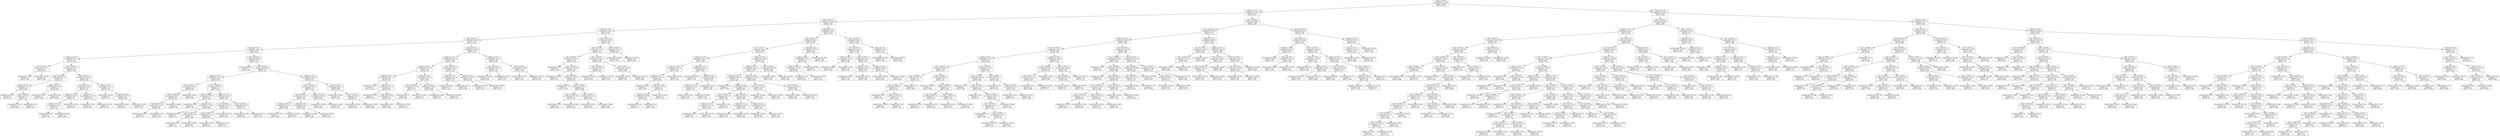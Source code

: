 digraph Tree {
node [shape=box, fontname="helvetica"] ;
edge [fontname="helvetica"] ;
0 [label="Rating <= 4.05\nsquared_error = 0.789\nsamples = 10155\nvalue = 2.961"] ;
1 [label="Rating <= 3.75\nsquared_error = 0.352\nsamples = 7410\nvalue = 2.617"] ;
0 -> 1 [labeldistance=2.5, labelangle=45, headlabel="True"] ;
2 [label="Year <= 2016.5\nsquared_error = 0.202\nsamples = 3545\nvalue = 2.34"] ;
1 -> 2 ;
3 [label="Rating <= 3.65\nsquared_error = 0.226\nsamples = 1276\nvalue = 2.552"] ;
2 -> 3 ;
4 [label="Year <= 2014.5\nsquared_error = 0.199\nsamples = 760\nvalue = 2.419"] ;
3 -> 4 ;
5 [label="Rating <= 3.35\nsquared_error = 0.232\nsamples = 252\nvalue = 2.558"] ;
4 -> 5 ;
6 [label="Rating <= 3.05\nsquared_error = 0.179\nsamples = 50\nvalue = 2.321"] ;
5 -> 6 ;
7 [label="Year <= 2013.5\nsquared_error = 0.027\nsamples = 4\nvalue = 1.879"] ;
6 -> 7 ;
8 [label="squared_error = 0.0\nsamples = 1\nvalue = 1.679"] ;
7 -> 8 ;
9 [label="squared_error = 0.018\nsamples = 3\nvalue = 1.946"] ;
7 -> 9 ;
10 [label="Year <= 2011.5\nsquared_error = 0.173\nsamples = 46\nvalue = 2.359"] ;
6 -> 10 ;
11 [label="Year <= 2010.5\nsquared_error = 0.021\nsamples = 6\nvalue = 2.57"] ;
10 -> 11 ;
12 [label="Rating <= 3.15\nsquared_error = 0.0\nsamples = 3\nvalue = 2.481"] ;
11 -> 12 ;
13 [label="squared_error = 0.0\nsamples = 1\nvalue = 2.501"] ;
12 -> 13 ;
14 [label="Year <= 2009.5\nsquared_error = 0.0\nsamples = 2\nvalue = 2.472"] ;
12 -> 14 ;
15 [label="squared_error = 0.0\nsamples = 1\nvalue = 2.484"] ;
14 -> 15 ;
16 [label="squared_error = 0.0\nsamples = 1\nvalue = 2.46"] ;
14 -> 16 ;
17 [label="Rating <= 3.25\nsquared_error = 0.026\nsamples = 3\nvalue = 2.659"] ;
11 -> 17 ;
18 [label="squared_error = 0.0\nsamples = 1\nvalue = 2.888"] ;
17 -> 18 ;
19 [label="squared_error = 0.0\nsamples = 2\nvalue = 2.544"] ;
17 -> 19 ;
20 [label="Year <= 2013.5\nsquared_error = 0.188\nsamples = 40\nvalue = 2.328"] ;
10 -> 20 ;
21 [label="Year <= 2012.5\nsquared_error = 0.08\nsamples = 17\nvalue = 2.237"] ;
20 -> 21 ;
22 [label="Rating <= 3.25\nsquared_error = 0.035\nsamples = 8\nvalue = 2.32"] ;
21 -> 22 ;
23 [label="Rating <= 3.15\nsquared_error = 0.001\nsamples = 4\nvalue = 2.18"] ;
22 -> 23 ;
24 [label="squared_error = 0.0\nsamples = 1\nvalue = 2.162"] ;
23 -> 24 ;
25 [label="squared_error = 0.001\nsamples = 3\nvalue = 2.186"] ;
23 -> 25 ;
26 [label="squared_error = 0.03\nsamples = 4\nvalue = 2.46"] ;
22 -> 26 ;
27 [label="Rating <= 3.2\nsquared_error = 0.109\nsamples = 9\nvalue = 2.164"] ;
21 -> 27 ;
28 [label="squared_error = 0.06\nsamples = 2\nvalue = 2.052"] ;
27 -> 28 ;
29 [label="squared_error = 0.118\nsamples = 7\nvalue = 2.196"] ;
27 -> 29 ;
30 [label="Rating <= 3.15\nsquared_error = 0.258\nsamples = 23\nvalue = 2.395"] ;
20 -> 30 ;
31 [label="squared_error = 0.126\nsamples = 2\nvalue = 2.734"] ;
30 -> 31 ;
32 [label="Rating <= 3.25\nsquared_error = 0.259\nsamples = 21\nvalue = 2.362"] ;
30 -> 32 ;
33 [label="squared_error = 0.206\nsamples = 7\nvalue = 2.24"] ;
32 -> 33 ;
34 [label="squared_error = 0.274\nsamples = 14\nvalue = 2.423"] ;
32 -> 34 ;
35 [label="Year <= 2002.0\nsquared_error = 0.228\nsamples = 202\nvalue = 2.617"] ;
5 -> 35 ;
36 [label="squared_error = 0.0\nsamples = 1\nvalue = 4.024"] ;
35 -> 36 ;
37 [label="Year <= 2011.5\nsquared_error = 0.219\nsamples = 201\nvalue = 2.61"] ;
35 -> 37 ;
38 [label="Rating <= 3.45\nsquared_error = 0.197\nsamples = 44\nvalue = 2.745"] ;
37 -> 38 ;
39 [label="Year <= 2010.5\nsquared_error = 0.232\nsamples = 11\nvalue = 2.662"] ;
38 -> 39 ;
40 [label="Year <= 2009.0\nsquared_error = 0.187\nsamples = 6\nvalue = 2.528"] ;
39 -> 40 ;
41 [label="Year <= 2007.5\nsquared_error = 0.239\nsamples = 4\nvalue = 2.615"] ;
40 -> 41 ;
42 [label="squared_error = 0.287\nsamples = 3\nvalue = 2.527"] ;
41 -> 42 ;
43 [label="squared_error = 0.0\nsamples = 1\nvalue = 2.879"] ;
41 -> 43 ;
44 [label="squared_error = 0.038\nsamples = 2\nvalue = 2.355"] ;
40 -> 44 ;
45 [label="squared_error = 0.24\nsamples = 5\nvalue = 2.822"] ;
39 -> 45 ;
46 [label="Year <= 2008.5\nsquared_error = 0.182\nsamples = 33\nvalue = 2.772"] ;
38 -> 46 ;
47 [label="Year <= 2006.0\nsquared_error = 0.045\nsamples = 5\nvalue = 2.882"] ;
46 -> 47 ;
48 [label="squared_error = 0.0\nsamples = 1\nvalue = 2.561"] ;
47 -> 48 ;
49 [label="Rating <= 3.55\nsquared_error = 0.024\nsamples = 4\nvalue = 2.962"] ;
47 -> 49 ;
50 [label="squared_error = 0.0\nsamples = 1\nvalue = 3.15"] ;
49 -> 50 ;
51 [label="Year <= 2007.5\nsquared_error = 0.016\nsamples = 3\nvalue = 2.899"] ;
49 -> 51 ;
52 [label="squared_error = 0.0\nsamples = 1\nvalue = 3.07"] ;
51 -> 52 ;
53 [label="squared_error = 0.002\nsamples = 2\nvalue = 2.813"] ;
51 -> 53 ;
54 [label="Rating <= 3.55\nsquared_error = 0.204\nsamples = 28\nvalue = 2.753"] ;
46 -> 54 ;
55 [label="Year <= 2010.5\nsquared_error = 0.146\nsamples = 12\nvalue = 2.783"] ;
54 -> 55 ;
56 [label="Year <= 2009.5\nsquared_error = 0.074\nsamples = 4\nvalue = 2.841"] ;
55 -> 56 ;
57 [label="squared_error = 0.06\nsamples = 3\nvalue = 2.743"] ;
56 -> 57 ;
58 [label="squared_error = 0.0\nsamples = 1\nvalue = 3.133"] ;
56 -> 58 ;
59 [label="squared_error = 0.179\nsamples = 8\nvalue = 2.754"] ;
55 -> 59 ;
60 [label="Year <= 2010.5\nsquared_error = 0.247\nsamples = 16\nvalue = 2.73"] ;
54 -> 60 ;
61 [label="squared_error = 0.339\nsamples = 7\nvalue = 2.667"] ;
60 -> 61 ;
62 [label="squared_error = 0.17\nsamples = 9\nvalue = 2.779"] ;
60 -> 62 ;
63 [label="Rating <= 3.55\nsquared_error = 0.219\nsamples = 157\nvalue = 2.572"] ;
37 -> 63 ;
64 [label="Year <= 2013.5\nsquared_error = 0.211\nsamples = 75\nvalue = 2.479"] ;
63 -> 64 ;
65 [label="Year <= 2012.5\nsquared_error = 0.233\nsamples = 41\nvalue = 2.554"] ;
64 -> 65 ;
66 [label="Rating <= 3.45\nsquared_error = 0.301\nsamples = 16\nvalue = 2.445"] ;
65 -> 66 ;
67 [label="squared_error = 0.453\nsamples = 3\nvalue = 2.306"] ;
66 -> 67 ;
68 [label="squared_error = 0.261\nsamples = 13\nvalue = 2.477"] ;
66 -> 68 ;
69 [label="Rating <= 3.45\nsquared_error = 0.177\nsamples = 25\nvalue = 2.623"] ;
65 -> 69 ;
70 [label="squared_error = 0.288\nsamples = 11\nvalue = 2.634"] ;
69 -> 70 ;
71 [label="squared_error = 0.09\nsamples = 14\nvalue = 2.615"] ;
69 -> 71 ;
72 [label="Rating <= 3.45\nsquared_error = 0.169\nsamples = 34\nvalue = 2.389"] ;
64 -> 72 ;
73 [label="squared_error = 0.074\nsamples = 11\nvalue = 2.289"] ;
72 -> 73 ;
74 [label="squared_error = 0.208\nsamples = 23\nvalue = 2.437"] ;
72 -> 74 ;
75 [label="Year <= 2012.5\nsquared_error = 0.211\nsamples = 82\nvalue = 2.656"] ;
63 -> 75 ;
76 [label="squared_error = 0.077\nsamples = 11\nvalue = 2.552"] ;
75 -> 76 ;
77 [label="Year <= 2013.5\nsquared_error = 0.23\nsamples = 71\nvalue = 2.673"] ;
75 -> 77 ;
78 [label="squared_error = 0.304\nsamples = 21\nvalue = 2.749"] ;
77 -> 78 ;
79 [label="squared_error = 0.195\nsamples = 50\nvalue = 2.641"] ;
77 -> 79 ;
80 [label="Rating <= 3.45\nsquared_error = 0.168\nsamples = 508\nvalue = 2.35"] ;
4 -> 80 ;
81 [label="Rating <= 3.25\nsquared_error = 0.158\nsamples = 148\nvalue = 2.195"] ;
80 -> 81 ;
82 [label="Rating <= 3.05\nsquared_error = 0.129\nsamples = 30\nvalue = 2.08"] ;
81 -> 82 ;
83 [label="Rating <= 2.55\nsquared_error = 0.212\nsamples = 9\nvalue = 2.247"] ;
82 -> 83 ;
84 [label="squared_error = 0.0\nsamples = 1\nvalue = 2.115"] ;
83 -> 84 ;
85 [label="Rating <= 2.7\nsquared_error = 0.236\nsamples = 8\nvalue = 2.263"] ;
83 -> 85 ;
86 [label="squared_error = 0.0\nsamples = 1\nvalue = 2.442"] ;
85 -> 86 ;
87 [label="Year <= 2015.5\nsquared_error = 0.264\nsamples = 7\nvalue = 2.237"] ;
85 -> 87 ;
88 [label="squared_error = 0.0\nsamples = 1\nvalue = 1.991"] ;
87 -> 88 ;
89 [label="squared_error = 0.297\nsamples = 6\nvalue = 2.279"] ;
87 -> 89 ;
90 [label="Rating <= 3.15\nsquared_error = 0.077\nsamples = 21\nvalue = 2.009"] ;
82 -> 90 ;
91 [label="Year <= 2015.5\nsquared_error = 0.029\nsamples = 5\nvalue = 1.773"] ;
90 -> 91 ;
92 [label="squared_error = 0.0\nsamples = 1\nvalue = 1.845"] ;
91 -> 92 ;
93 [label="squared_error = 0.034\nsamples = 4\nvalue = 1.755"] ;
91 -> 93 ;
94 [label="Year <= 2015.5\nsquared_error = 0.069\nsamples = 16\nvalue = 2.082"] ;
90 -> 94 ;
95 [label="squared_error = 0.046\nsamples = 8\nvalue = 2.03"] ;
94 -> 95 ;
96 [label="squared_error = 0.087\nsamples = 8\nvalue = 2.135"] ;
94 -> 96 ;
97 [label="Year <= 2015.5\nsquared_error = 0.162\nsamples = 118\nvalue = 2.224"] ;
81 -> 97 ;
98 [label="Rating <= 3.35\nsquared_error = 0.102\nsamples = 53\nvalue = 2.252"] ;
97 -> 98 ;
99 [label="squared_error = 0.09\nsamples = 25\nvalue = 2.26"] ;
98 -> 99 ;
100 [label="squared_error = 0.112\nsamples = 28\nvalue = 2.244"] ;
98 -> 100 ;
101 [label="Rating <= 3.35\nsquared_error = 0.209\nsamples = 65\nvalue = 2.201"] ;
97 -> 101 ;
102 [label="squared_error = 0.103\nsamples = 23\nvalue = 2.152"] ;
101 -> 102 ;
103 [label="squared_error = 0.265\nsamples = 42\nvalue = 2.227"] ;
101 -> 103 ;
104 [label="Rating <= 3.55\nsquared_error = 0.158\nsamples = 360\nvalue = 2.414"] ;
80 -> 104 ;
105 [label="Year <= 2015.5\nsquared_error = 0.169\nsamples = 121\nvalue = 2.344"] ;
104 -> 105 ;
106 [label="squared_error = 0.184\nsamples = 41\nvalue = 2.405"] ;
105 -> 106 ;
107 [label="squared_error = 0.159\nsamples = 80\nvalue = 2.313"] ;
105 -> 107 ;
108 [label="Year <= 2015.5\nsquared_error = 0.148\nsamples = 239\nvalue = 2.449"] ;
104 -> 108 ;
109 [label="squared_error = 0.144\nsamples = 73\nvalue = 2.522"] ;
108 -> 109 ;
110 [label="squared_error = 0.147\nsamples = 166\nvalue = 2.417"] ;
108 -> 110 ;
111 [label="Year <= 2014.5\nsquared_error = 0.202\nsamples = 516\nvalue = 2.748"] ;
3 -> 111 ;
112 [label="Year <= 2010.5\nsquared_error = 0.21\nsamples = 172\nvalue = 2.923"] ;
111 -> 112 ;
113 [label="Year <= 2004.5\nsquared_error = 0.156\nsamples = 34\nvalue = 3.106"] ;
112 -> 113 ;
114 [label="squared_error = 0.0\nsamples = 1\nvalue = 3.728"] ;
113 -> 114 ;
115 [label="Year <= 2005.5\nsquared_error = 0.149\nsamples = 33\nvalue = 3.087"] ;
113 -> 115 ;
116 [label="squared_error = 0.244\nsamples = 8\nvalue = 3.18"] ;
115 -> 116 ;
117 [label="Year <= 2006.5\nsquared_error = 0.115\nsamples = 25\nvalue = 3.057"] ;
115 -> 117 ;
118 [label="squared_error = 0.0\nsamples = 2\nvalue = 2.706"] ;
117 -> 118 ;
119 [label="Year <= 2008.5\nsquared_error = 0.113\nsamples = 23\nvalue = 3.088"] ;
117 -> 119 ;
120 [label="Year <= 2007.5\nsquared_error = 0.098\nsamples = 4\nvalue = 3.146"] ;
119 -> 120 ;
121 [label="squared_error = 0.0\nsamples = 2\nvalue = 3.089"] ;
120 -> 121 ;
122 [label="squared_error = 0.189\nsamples = 2\nvalue = 3.204"] ;
120 -> 122 ;
123 [label="Year <= 2009.5\nsquared_error = 0.116\nsamples = 19\nvalue = 3.075"] ;
119 -> 123 ;
124 [label="squared_error = 0.218\nsamples = 3\nvalue = 3.036"] ;
123 -> 124 ;
125 [label="squared_error = 0.096\nsamples = 16\nvalue = 3.083"] ;
123 -> 125 ;
126 [label="Year <= 2012.5\nsquared_error = 0.213\nsamples = 138\nvalue = 2.878"] ;
112 -> 126 ;
127 [label="Year <= 2011.5\nsquared_error = 0.258\nsamples = 34\nvalue = 2.834"] ;
126 -> 127 ;
128 [label="squared_error = 0.433\nsamples = 14\nvalue = 2.914"] ;
127 -> 128 ;
129 [label="squared_error = 0.128\nsamples = 20\nvalue = 2.778"] ;
127 -> 129 ;
130 [label="Year <= 2013.5\nsquared_error = 0.198\nsamples = 104\nvalue = 2.892"] ;
126 -> 130 ;
131 [label="squared_error = 0.28\nsamples = 34\nvalue = 2.901"] ;
130 -> 131 ;
132 [label="squared_error = 0.158\nsamples = 70\nvalue = 2.888"] ;
130 -> 132 ;
133 [label="Year <= 2015.5\nsquared_error = 0.175\nsamples = 344\nvalue = 2.66"] ;
111 -> 133 ;
134 [label="squared_error = 0.184\nsamples = 143\nvalue = 2.714"] ;
133 -> 134 ;
135 [label="squared_error = 0.165\nsamples = 201\nvalue = 2.621"] ;
133 -> 135 ;
136 [label="Rating <= 3.55\nsquared_error = 0.15\nsamples = 2269\nvalue = 2.221"] ;
2 -> 136 ;
137 [label="Year <= 2021.0\nsquared_error = 0.11\nsamples = 904\nvalue = 2.092"] ;
136 -> 137 ;
138 [label="Year <= 2017.5\nsquared_error = 0.1\nsamples = 840\nvalue = 2.071"] ;
137 -> 138 ;
139 [label="Rating <= 3.15\nsquared_error = 0.113\nsamples = 282\nvalue = 2.183"] ;
138 -> 139 ;
140 [label="Rating <= 3.05\nsquared_error = 0.036\nsamples = 13\nvalue = 1.947"] ;
139 -> 140 ;
141 [label="Rating <= 2.75\nsquared_error = 0.027\nsamples = 6\nvalue = 1.846"] ;
140 -> 141 ;
142 [label="squared_error = 0.0\nsamples = 1\nvalue = 1.69"] ;
141 -> 142 ;
143 [label="Rating <= 2.95\nsquared_error = 0.027\nsamples = 5\nvalue = 1.877"] ;
141 -> 143 ;
144 [label="Rating <= 2.85\nsquared_error = 0.009\nsamples = 2\nvalue = 2.026"] ;
143 -> 144 ;
145 [label="squared_error = 0.0\nsamples = 1\nvalue = 2.12"] ;
144 -> 145 ;
146 [label="squared_error = 0.0\nsamples = 1\nvalue = 1.932"] ;
144 -> 146 ;
147 [label="squared_error = 0.015\nsamples = 3\nvalue = 1.778"] ;
143 -> 147 ;
148 [label="squared_error = 0.026\nsamples = 7\nvalue = 2.034"] ;
140 -> 148 ;
149 [label="Rating <= 3.25\nsquared_error = 0.114\nsamples = 269\nvalue = 2.194"] ;
139 -> 149 ;
150 [label="squared_error = 0.133\nsamples = 22\nvalue = 2.105"] ;
149 -> 150 ;
151 [label="Rating <= 3.45\nsquared_error = 0.112\nsamples = 247\nvalue = 2.202"] ;
149 -> 151 ;
152 [label="Rating <= 3.35\nsquared_error = 0.102\nsamples = 127\nvalue = 2.217"] ;
151 -> 152 ;
153 [label="squared_error = 0.116\nsamples = 46\nvalue = 2.213"] ;
152 -> 153 ;
154 [label="squared_error = 0.094\nsamples = 81\nvalue = 2.219"] ;
152 -> 154 ;
155 [label="squared_error = 0.122\nsamples = 120\nvalue = 2.186"] ;
151 -> 155 ;
156 [label="Rating <= 3.45\nsquared_error = 0.084\nsamples = 558\nvalue = 2.015"] ;
138 -> 156 ;
157 [label="Rating <= 3.25\nsquared_error = 0.081\nsamples = 300\nvalue = 1.957"] ;
156 -> 157 ;
158 [label="Rating <= 2.85\nsquared_error = 0.096\nsamples = 76\nvalue = 1.875"] ;
157 -> 158 ;
159 [label="squared_error = 0.0\nsamples = 1\nvalue = 1.322"] ;
158 -> 159 ;
160 [label="Rating <= 3.05\nsquared_error = 0.093\nsamples = 75\nvalue = 1.882"] ;
158 -> 160 ;
161 [label="Year <= 2018.5\nsquared_error = 0.033\nsamples = 11\nvalue = 1.814"] ;
160 -> 161 ;
162 [label="Rating <= 2.95\nsquared_error = 0.036\nsamples = 10\nvalue = 1.809"] ;
161 -> 162 ;
163 [label="squared_error = 0.04\nsamples = 4\nvalue = 1.833"] ;
162 -> 163 ;
164 [label="squared_error = 0.032\nsamples = 6\nvalue = 1.792"] ;
162 -> 164 ;
165 [label="squared_error = -0.0\nsamples = 1\nvalue = 1.872"] ;
161 -> 165 ;
166 [label="Year <= 2018.5\nsquared_error = 0.102\nsamples = 64\nvalue = 1.894"] ;
160 -> 166 ;
167 [label="Rating <= 3.15\nsquared_error = 0.114\nsamples = 50\nvalue = 1.909"] ;
166 -> 167 ;
168 [label="squared_error = 0.202\nsamples = 15\nvalue = 1.927"] ;
167 -> 168 ;
169 [label="squared_error = 0.076\nsamples = 35\nvalue = 1.901"] ;
167 -> 169 ;
170 [label="Rating <= 3.15\nsquared_error = 0.056\nsamples = 14\nvalue = 1.84"] ;
166 -> 170 ;
171 [label="squared_error = 0.053\nsamples = 4\nvalue = 1.878"] ;
170 -> 171 ;
172 [label="squared_error = 0.057\nsamples = 10\nvalue = 1.825"] ;
170 -> 172 ;
173 [label="Rating <= 3.35\nsquared_error = 0.073\nsamples = 224\nvalue = 1.985"] ;
157 -> 173 ;
174 [label="Year <= 2018.5\nsquared_error = 0.062\nsamples = 79\nvalue = 1.957"] ;
173 -> 174 ;
175 [label="squared_error = 0.065\nsamples = 65\nvalue = 1.948"] ;
174 -> 175 ;
176 [label="squared_error = 0.043\nsamples = 14\nvalue = 1.997"] ;
174 -> 176 ;
177 [label="Year <= 2018.5\nsquared_error = 0.078\nsamples = 145\nvalue = 1.999"] ;
173 -> 177 ;
178 [label="squared_error = 0.085\nsamples = 110\nvalue = 2.017"] ;
177 -> 178 ;
179 [label="squared_error = 0.055\nsamples = 35\nvalue = 1.945"] ;
177 -> 179 ;
180 [label="Year <= 2018.5\nsquared_error = 0.079\nsamples = 258\nvalue = 2.083"] ;
156 -> 180 ;
181 [label="squared_error = 0.08\nsamples = 197\nvalue = 2.099"] ;
180 -> 181 ;
182 [label="squared_error = 0.074\nsamples = 61\nvalue = 2.032"] ;
180 -> 182 ;
183 [label="Rating <= 3.45\nsquared_error = 0.159\nsamples = 64\nvalue = 2.359"] ;
137 -> 183 ;
184 [label="Rating <= 3.35\nsquared_error = 0.01\nsamples = 8\nvalue = 2.101"] ;
183 -> 184 ;
185 [label="Rating <= 3.25\nsquared_error = 0.003\nsamples = 4\nvalue = 2.035"] ;
184 -> 185 ;
186 [label="squared_error = 0.0\nsamples = 2\nvalue = 2.066"] ;
185 -> 186 ;
187 [label="squared_error = 0.004\nsamples = 2\nvalue = 2.004"] ;
185 -> 187 ;
188 [label="squared_error = 0.009\nsamples = 4\nvalue = 2.167"] ;
184 -> 188 ;
189 [label="squared_error = 0.169\nsamples = 56\nvalue = 2.396"] ;
183 -> 189 ;
190 [label="Year <= 2021.0\nsquared_error = 0.157\nsamples = 1365\nvalue = 2.306"] ;
136 -> 190 ;
191 [label="Year <= 2017.5\nsquared_error = 0.137\nsamples = 1194\nvalue = 2.274"] ;
190 -> 191 ;
192 [label="Rating <= 3.65\nsquared_error = 0.149\nsamples = 418\nvalue = 2.402"] ;
191 -> 192 ;
193 [label="squared_error = 0.145\nsamples = 197\nvalue = 2.381"] ;
192 -> 193 ;
194 [label="squared_error = 0.152\nsamples = 221\nvalue = 2.42"] ;
192 -> 194 ;
195 [label="Year <= 2018.5\nsquared_error = 0.117\nsamples = 776\nvalue = 2.205"] ;
191 -> 195 ;
196 [label="Rating <= 3.65\nsquared_error = 0.122\nsamples = 611\nvalue = 2.24"] ;
195 -> 196 ;
197 [label="squared_error = 0.117\nsamples = 307\nvalue = 2.225"] ;
196 -> 197 ;
198 [label="squared_error = 0.127\nsamples = 304\nvalue = 2.256"] ;
196 -> 198 ;
199 [label="Rating <= 3.65\nsquared_error = 0.076\nsamples = 165\nvalue = 2.072"] ;
195 -> 199 ;
200 [label="squared_error = 0.065\nsamples = 74\nvalue = 2.047"] ;
199 -> 200 ;
201 [label="squared_error = 0.084\nsamples = 91\nvalue = 2.092"] ;
199 -> 201 ;
202 [label="Rating <= 3.65\nsquared_error = 0.24\nsamples = 171\nvalue = 2.536"] ;
190 -> 202 ;
203 [label="squared_error = 0.192\nsamples = 83\nvalue = 2.459"] ;
202 -> 203 ;
204 [label="squared_error = 0.273\nsamples = 88\nvalue = 2.609"] ;
202 -> 204 ;
205 [label="Year <= 2016.5\nsquared_error = 0.355\nsamples = 3865\nvalue = 2.871"] ;
1 -> 205 ;
206 [label="Year <= 2013.5\nsquared_error = 0.306\nsamples = 1918\nvalue = 3.13"] ;
205 -> 206 ;
207 [label="Rating <= 3.95\nsquared_error = 0.269\nsamples = 467\nvalue = 3.398"] ;
206 -> 207 ;
208 [label="Year <= 2010.5\nsquared_error = 0.227\nsamples = 301\nvalue = 3.289"] ;
207 -> 208 ;
209 [label="Rating <= 3.85\nsquared_error = 0.232\nsamples = 87\nvalue = 3.462"] ;
208 -> 209 ;
210 [label="Year <= 2005.5\nsquared_error = 0.194\nsamples = 36\nvalue = 3.307"] ;
209 -> 210 ;
211 [label="Year <= 2004.5\nsquared_error = 0.167\nsamples = 13\nvalue = 3.532"] ;
210 -> 211 ;
212 [label="Year <= 1980.5\nsquared_error = 0.062\nsamples = 4\nvalue = 3.243"] ;
211 -> 212 ;
213 [label="squared_error = 0.0\nsamples = 1\nvalue = 2.94"] ;
212 -> 213 ;
214 [label="Year <= 2002.0\nsquared_error = 0.042\nsamples = 3\nvalue = 3.344"] ;
212 -> 214 ;
215 [label="squared_error = 0.022\nsamples = 2\nvalue = 3.462"] ;
214 -> 215 ;
216 [label="squared_error = 0.0\nsamples = 1\nvalue = 3.108"] ;
214 -> 216 ;
217 [label="squared_error = 0.16\nsamples = 9\nvalue = 3.661"] ;
211 -> 217 ;
218 [label="Year <= 2006.5\nsquared_error = 0.164\nsamples = 23\nvalue = 3.18"] ;
210 -> 218 ;
219 [label="squared_error = 0.029\nsamples = 4\nvalue = 3.087"] ;
218 -> 219 ;
220 [label="Year <= 2008.5\nsquared_error = 0.19\nsamples = 19\nvalue = 3.199"] ;
218 -> 220 ;
221 [label="Year <= 2007.5\nsquared_error = 0.187\nsamples = 3\nvalue = 3.427"] ;
220 -> 221 ;
222 [label="squared_error = 0.0\nsamples = 1\nvalue = 3.307"] ;
221 -> 222 ;
223 [label="squared_error = 0.27\nsamples = 2\nvalue = 3.487"] ;
221 -> 223 ;
224 [label="Year <= 2009.5\nsquared_error = 0.179\nsamples = 16\nvalue = 3.157"] ;
220 -> 224 ;
225 [label="squared_error = 0.097\nsamples = 9\nvalue = 3.173"] ;
224 -> 225 ;
226 [label="squared_error = 0.283\nsamples = 7\nvalue = 3.136"] ;
224 -> 226 ;
227 [label="Year <= 2007.5\nsquared_error = 0.23\nsamples = 51\nvalue = 3.571"] ;
209 -> 227 ;
228 [label="Year <= 1978.5\nsquared_error = 0.168\nsamples = 24\nvalue = 3.664"] ;
227 -> 228 ;
229 [label="squared_error = 0.0\nsamples = 1\nvalue = 2.991"] ;
228 -> 229 ;
230 [label="Year <= 1997.5\nsquared_error = 0.155\nsamples = 23\nvalue = 3.694"] ;
228 -> 230 ;
231 [label="squared_error = 0.0\nsamples = 1\nvalue = 4.35"] ;
230 -> 231 ;
232 [label="Year <= 2006.5\nsquared_error = 0.142\nsamples = 22\nvalue = 3.664"] ;
230 -> 232 ;
233 [label="Year <= 2002.0\nsquared_error = 0.149\nsamples = 17\nvalue = 3.629"] ;
232 -> 233 ;
234 [label="squared_error = 0.0\nsamples = 1\nvalue = 3.936"] ;
233 -> 234 ;
235 [label="Year <= 2005.5\nsquared_error = 0.152\nsamples = 16\nvalue = 3.61"] ;
233 -> 235 ;
236 [label="squared_error = 0.137\nsamples = 13\nvalue = 3.625"] ;
235 -> 236 ;
237 [label="squared_error = 0.211\nsamples = 3\nvalue = 3.544"] ;
235 -> 237 ;
238 [label="squared_error = 0.099\nsamples = 5\nvalue = 3.782"] ;
232 -> 238 ;
239 [label="Year <= 2008.5\nsquared_error = 0.271\nsamples = 27\nvalue = 3.488"] ;
227 -> 239 ;
240 [label="squared_error = 0.37\nsamples = 8\nvalue = 3.376"] ;
239 -> 240 ;
241 [label="Year <= 2009.5\nsquared_error = 0.222\nsamples = 19\nvalue = 3.534"] ;
239 -> 241 ;
242 [label="squared_error = 0.28\nsamples = 3\nvalue = 3.473"] ;
241 -> 242 ;
243 [label="squared_error = 0.21\nsamples = 16\nvalue = 3.546"] ;
241 -> 243 ;
244 [label="Rating <= 3.85\nsquared_error = 0.208\nsamples = 214\nvalue = 3.219"] ;
208 -> 244 ;
245 [label="Year <= 2012.5\nsquared_error = 0.217\nsamples = 96\nvalue = 3.143"] ;
244 -> 245 ;
246 [label="Year <= 2011.5\nsquared_error = 0.183\nsamples = 52\nvalue = 3.105"] ;
245 -> 246 ;
247 [label="squared_error = 0.25\nsamples = 23\nvalue = 3.086"] ;
246 -> 247 ;
248 [label="squared_error = 0.129\nsamples = 29\nvalue = 3.121"] ;
246 -> 248 ;
249 [label="squared_error = 0.253\nsamples = 44\nvalue = 3.188"] ;
245 -> 249 ;
250 [label="Year <= 2012.5\nsquared_error = 0.192\nsamples = 118\nvalue = 3.28"] ;
244 -> 250 ;
251 [label="Year <= 2011.5\nsquared_error = 0.165\nsamples = 62\nvalue = 3.236"] ;
250 -> 251 ;
252 [label="squared_error = 0.157\nsamples = 29\nvalue = 3.34"] ;
251 -> 252 ;
253 [label="squared_error = 0.154\nsamples = 33\nvalue = 3.144"] ;
251 -> 253 ;
254 [label="squared_error = 0.217\nsamples = 56\nvalue = 3.33"] ;
250 -> 254 ;
255 [label="Year <= 2007.0\nsquared_error = 0.286\nsamples = 166\nvalue = 3.595"] ;
207 -> 255 ;
256 [label="Year <= 1994.5\nsquared_error = 0.264\nsamples = 25\nvalue = 3.919"] ;
255 -> 256 ;
257 [label="squared_error = 0.0\nsamples = 1\nvalue = 4.557"] ;
256 -> 257 ;
258 [label="Year <= 1998.0\nsquared_error = 0.257\nsamples = 24\nvalue = 3.892"] ;
256 -> 258 ;
259 [label="squared_error = 0.0\nsamples = 1\nvalue = 3.555"] ;
258 -> 259 ;
260 [label="Year <= 2004.5\nsquared_error = 0.263\nsamples = 23\nvalue = 3.907"] ;
258 -> 260 ;
261 [label="Year <= 2002.0\nsquared_error = 0.461\nsamples = 10\nvalue = 3.968"] ;
260 -> 261 ;
262 [label="Year <= 2000.0\nsquared_error = 0.087\nsamples = 3\nvalue = 4.026"] ;
261 -> 262 ;
263 [label="squared_error = 0.0\nsamples = 1\nvalue = 3.984"] ;
262 -> 263 ;
264 [label="squared_error = 0.129\nsamples = 2\nvalue = 4.047"] ;
262 -> 264 ;
265 [label="Year <= 2003.5\nsquared_error = 0.619\nsamples = 7\nvalue = 3.943"] ;
261 -> 265 ;
266 [label="squared_error = 0.823\nsamples = 3\nvalue = 3.92"] ;
265 -> 266 ;
267 [label="squared_error = 0.465\nsamples = 4\nvalue = 3.96"] ;
265 -> 267 ;
268 [label="Year <= 2005.5\nsquared_error = 0.106\nsamples = 13\nvalue = 3.86"] ;
260 -> 268 ;
269 [label="squared_error = 0.126\nsamples = 10\nvalue = 3.825"] ;
268 -> 269 ;
270 [label="squared_error = 0.024\nsamples = 3\nvalue = 3.976"] ;
268 -> 270 ;
271 [label="Year <= 2010.5\nsquared_error = 0.268\nsamples = 141\nvalue = 3.538"] ;
255 -> 271 ;
272 [label="Year <= 2009.5\nsquared_error = 0.208\nsamples = 22\nvalue = 3.649"] ;
271 -> 272 ;
273 [label="Year <= 2008.5\nsquared_error = 0.221\nsamples = 13\nvalue = 3.678"] ;
272 -> 273 ;
274 [label="squared_error = 0.093\nsamples = 7\nvalue = 3.665"] ;
273 -> 274 ;
275 [label="squared_error = 0.371\nsamples = 6\nvalue = 3.694"] ;
273 -> 275 ;
276 [label="squared_error = 0.186\nsamples = 9\nvalue = 3.606"] ;
272 -> 276 ;
277 [label="Year <= 2012.5\nsquared_error = 0.277\nsamples = 119\nvalue = 3.518"] ;
271 -> 277 ;
278 [label="Year <= 2011.5\nsquared_error = 0.211\nsamples = 73\nvalue = 3.524"] ;
277 -> 278 ;
279 [label="squared_error = 0.226\nsamples = 34\nvalue = 3.523"] ;
278 -> 279 ;
280 [label="squared_error = 0.198\nsamples = 39\nvalue = 3.525"] ;
278 -> 280 ;
281 [label="squared_error = 0.38\nsamples = 46\nvalue = 3.508"] ;
277 -> 281 ;
282 [label="Rating <= 3.85\nsquared_error = 0.287\nsamples = 1451\nvalue = 3.043"] ;
206 -> 282 ;
283 [label="Year <= 2015.5\nsquared_error = 0.206\nsamples = 525\nvalue = 2.859"] ;
282 -> 283 ;
284 [label="Year <= 2014.5\nsquared_error = 0.191\nsamples = 271\nvalue = 2.917"] ;
283 -> 284 ;
285 [label="squared_error = 0.193\nsamples = 99\nvalue = 2.982"] ;
284 -> 285 ;
286 [label="squared_error = 0.187\nsamples = 172\nvalue = 2.88"] ;
284 -> 286 ;
287 [label="squared_error = 0.214\nsamples = 254\nvalue = 2.796"] ;
283 -> 287 ;
288 [label="Rating <= 3.95\nsquared_error = 0.302\nsamples = 926\nvalue = 3.148"] ;
282 -> 288 ;
289 [label="Year <= 2015.5\nsquared_error = 0.267\nsamples = 492\nvalue = 3.055"] ;
288 -> 289 ;
290 [label="Year <= 2014.5\nsquared_error = 0.253\nsamples = 252\nvalue = 3.15"] ;
289 -> 290 ;
291 [label="squared_error = 0.252\nsamples = 96\nvalue = 3.156"] ;
290 -> 291 ;
292 [label="squared_error = 0.254\nsamples = 156\nvalue = 3.146"] ;
290 -> 292 ;
293 [label="squared_error = 0.262\nsamples = 240\nvalue = 2.956"] ;
289 -> 293 ;
294 [label="Year <= 2015.5\nsquared_error = 0.321\nsamples = 434\nvalue = 3.253"] ;
288 -> 294 ;
295 [label="Year <= 2014.5\nsquared_error = 0.294\nsamples = 226\nvalue = 3.339"] ;
294 -> 295 ;
296 [label="squared_error = 0.375\nsamples = 80\nvalue = 3.435"] ;
295 -> 296 ;
297 [label="squared_error = 0.242\nsamples = 146\nvalue = 3.287"] ;
295 -> 297 ;
298 [label="squared_error = 0.334\nsamples = 208\nvalue = 3.159"] ;
294 -> 298 ;
299 [label="Year <= 2021.5\nsquared_error = 0.272\nsamples = 1947\nvalue = 2.615"] ;
205 -> 299 ;
300 [label="Year <= 2017.5\nsquared_error = 0.24\nsamples = 1726\nvalue = 2.567"] ;
299 -> 300 ;
301 [label="Rating <= 3.85\nsquared_error = 0.28\nsamples = 691\nvalue = 2.774"] ;
300 -> 301 ;
302 [label="squared_error = 0.207\nsamples = 260\nvalue = 2.635"] ;
301 -> 302 ;
303 [label="Rating <= 3.95\nsquared_error = 0.306\nsamples = 431\nvalue = 2.858"] ;
301 -> 303 ;
304 [label="squared_error = 0.262\nsamples = 254\nvalue = 2.797"] ;
303 -> 304 ;
305 [label="squared_error = 0.355\nsamples = 177\nvalue = 2.946"] ;
303 -> 305 ;
306 [label="Year <= 2018.5\nsquared_error = 0.165\nsamples = 1035\nvalue = 2.429"] ;
300 -> 306 ;
307 [label="Rating <= 3.85\nsquared_error = 0.169\nsamples = 745\nvalue = 2.492"] ;
306 -> 307 ;
308 [label="squared_error = 0.125\nsamples = 342\nvalue = 2.386"] ;
307 -> 308 ;
309 [label="Rating <= 3.95\nsquared_error = 0.189\nsamples = 403\nvalue = 2.582"] ;
307 -> 309 ;
310 [label="squared_error = 0.181\nsamples = 239\nvalue = 2.536"] ;
309 -> 310 ;
311 [label="squared_error = 0.193\nsamples = 164\nvalue = 2.649"] ;
309 -> 311 ;
312 [label="Rating <= 3.85\nsquared_error = 0.118\nsamples = 290\nvalue = 2.265"] ;
306 -> 312 ;
313 [label="Year <= 2019.5\nsquared_error = 0.096\nsamples = 118\nvalue = 2.214"] ;
312 -> 313 ;
314 [label="squared_error = 0.097\nsamples = 117\nvalue = 2.214"] ;
313 -> 314 ;
315 [label="squared_error = -0.0\nsamples = 1\nvalue = 2.186"] ;
313 -> 315 ;
316 [label="Year <= 2019.5\nsquared_error = 0.13\nsamples = 172\nvalue = 2.301"] ;
312 -> 316 ;
317 [label="Rating <= 3.95\nsquared_error = 0.129\nsamples = 171\nvalue = 2.304"] ;
316 -> 317 ;
318 [label="squared_error = 0.123\nsamples = 105\nvalue = 2.306"] ;
317 -> 318 ;
319 [label="squared_error = 0.138\nsamples = 66\nvalue = 2.3"] ;
317 -> 319 ;
320 [label="squared_error = 0.0\nsamples = 1\nvalue = 1.783"] ;
316 -> 320 ;
321 [label="Rating <= 3.95\nsquared_error = 0.361\nsamples = 221\nvalue = 2.995"] ;
299 -> 321 ;
322 [label="Rating <= 3.85\nsquared_error = 0.322\nsamples = 179\nvalue = 2.928"] ;
321 -> 322 ;
323 [label="squared_error = 0.291\nsamples = 118\nvalue = 2.868"] ;
322 -> 323 ;
324 [label="squared_error = 0.36\nsamples = 61\nvalue = 3.044"] ;
322 -> 324 ;
325 [label="squared_error = 0.425\nsamples = 42\nvalue = 3.281"] ;
321 -> 325 ;
326 [label="Rating <= 4.35\nsquared_error = 0.784\nsamples = 2745\nvalue = 3.892"] ;
0 -> 326 [labeldistance=2.5, labelangle=-45, headlabel="False"] ;
327 [label="Year <= 2016.5\nsquared_error = 0.493\nsamples = 2202\nvalue = 3.651"] ;
326 -> 327 ;
328 [label="Rating <= 4.15\nsquared_error = 0.37\nsamples = 1554\nvalue = 3.852"] ;
327 -> 328 ;
329 [label="Year <= 2014.5\nsquared_error = 0.296\nsamples = 616\nvalue = 3.61"] ;
328 -> 329 ;
330 [label="Year <= 2011.5\nsquared_error = 0.268\nsamples = 294\nvalue = 3.789"] ;
329 -> 330 ;
331 [label="Year <= 1999.5\nsquared_error = 0.232\nsamples = 104\nvalue = 3.951"] ;
330 -> 331 ;
332 [label="Year <= 1998.5\nsquared_error = 0.689\nsamples = 4\nvalue = 4.307"] ;
331 -> 332 ;
333 [label="squared_error = 0.459\nsamples = 2\nvalue = 3.896"] ;
332 -> 333 ;
334 [label="squared_error = 0.583\nsamples = 2\nvalue = 4.717"] ;
332 -> 334 ;
335 [label="Year <= 2001.5\nsquared_error = 0.208\nsamples = 100\nvalue = 3.937"] ;
331 -> 335 ;
336 [label="squared_error = 0.001\nsamples = 2\nvalue = 3.521"] ;
335 -> 336 ;
337 [label="Year <= 2010.5\nsquared_error = 0.209\nsamples = 98\nvalue = 3.946"] ;
335 -> 337 ;
338 [label="Year <= 2007.5\nsquared_error = 0.188\nsamples = 71\nvalue = 3.976"] ;
337 -> 338 ;
339 [label="Year <= 2006.5\nsquared_error = 0.251\nsamples = 31\nvalue = 3.925"] ;
338 -> 339 ;
340 [label="Year <= 2005.5\nsquared_error = 0.143\nsamples = 22\nvalue = 4.035"] ;
339 -> 340 ;
341 [label="Year <= 2004.5\nsquared_error = 0.155\nsamples = 19\nvalue = 3.999"] ;
340 -> 341 ;
342 [label="Year <= 2003.5\nsquared_error = 0.149\nsamples = 5\nvalue = 3.915"] ;
341 -> 342 ;
343 [label="squared_error = 0.0\nsamples = 2\nvalue = 3.912"] ;
342 -> 343 ;
344 [label="squared_error = 0.248\nsamples = 3\nvalue = 3.917"] ;
342 -> 344 ;
345 [label="squared_error = 0.154\nsamples = 14\nvalue = 4.029"] ;
341 -> 345 ;
346 [label="squared_error = 0.007\nsamples = 3\nvalue = 4.261"] ;
340 -> 346 ;
347 [label="squared_error = 0.415\nsamples = 9\nvalue = 3.657"] ;
339 -> 347 ;
348 [label="Year <= 2009.5\nsquared_error = 0.135\nsamples = 40\nvalue = 4.015"] ;
338 -> 348 ;
349 [label="Year <= 2008.5\nsquared_error = 0.196\nsamples = 22\nvalue = 4.033"] ;
348 -> 349 ;
350 [label="squared_error = 0.236\nsamples = 13\nvalue = 4.033"] ;
349 -> 350 ;
351 [label="squared_error = 0.137\nsamples = 9\nvalue = 4.033"] ;
349 -> 351 ;
352 [label="squared_error = 0.06\nsamples = 18\nvalue = 3.994"] ;
348 -> 352 ;
353 [label="squared_error = 0.255\nsamples = 27\nvalue = 3.866"] ;
337 -> 353 ;
354 [label="Year <= 2012.5\nsquared_error = 0.265\nsamples = 190\nvalue = 3.7"] ;
330 -> 354 ;
355 [label="squared_error = 0.2\nsamples = 53\nvalue = 3.736"] ;
354 -> 355 ;
356 [label="Year <= 2013.5\nsquared_error = 0.29\nsamples = 137\nvalue = 3.685"] ;
354 -> 356 ;
357 [label="squared_error = 0.324\nsamples = 66\nvalue = 3.676"] ;
356 -> 357 ;
358 [label="squared_error = 0.258\nsamples = 71\nvalue = 3.695"] ;
356 -> 358 ;
359 [label="Year <= 2015.5\nsquared_error = 0.266\nsamples = 322\nvalue = 3.446"] ;
329 -> 359 ;
360 [label="squared_error = 0.244\nsamples = 156\nvalue = 3.45"] ;
359 -> 360 ;
361 [label="squared_error = 0.286\nsamples = 166\nvalue = 3.442"] ;
359 -> 361 ;
362 [label="Year <= 2014.5\nsquared_error = 0.355\nsamples = 938\nvalue = 4.01"] ;
328 -> 362 ;
363 [label="Year <= 2008.5\nsquared_error = 0.295\nsamples = 517\nvalue = 4.179"] ;
362 -> 363 ;
364 [label="Year <= 1995.5\nsquared_error = 0.238\nsamples = 118\nvalue = 4.431"] ;
363 -> 364 ;
365 [label="Rating <= 4.25\nsquared_error = 0.029\nsamples = 3\nvalue = 5.441"] ;
364 -> 365 ;
366 [label="squared_error = 0.0\nsamples = 1\nvalue = 5.598"] ;
365 -> 366 ;
367 [label="Year <= 1994.0\nsquared_error = 0.025\nsamples = 2\nvalue = 5.362"] ;
365 -> 367 ;
368 [label="squared_error = 0.0\nsamples = 1\nvalue = 5.521"] ;
367 -> 368 ;
369 [label="squared_error = -0.0\nsamples = 1\nvalue = 5.203"] ;
367 -> 369 ;
370 [label="Year <= 1999.5\nsquared_error = 0.216\nsamples = 115\nvalue = 4.404"] ;
364 -> 370 ;
371 [label="Rating <= 4.25\nsquared_error = 0.181\nsamples = 9\nvalue = 4.681"] ;
370 -> 371 ;
372 [label="Year <= 1996.5\nsquared_error = 0.214\nsamples = 5\nvalue = 4.845"] ;
371 -> 372 ;
373 [label="squared_error = 0.136\nsamples = 2\nvalue = 4.536"] ;
372 -> 373 ;
374 [label="Year <= 1998.0\nsquared_error = 0.16\nsamples = 3\nvalue = 5.051"] ;
372 -> 374 ;
375 [label="squared_error = 0.0\nsamples = 1\nvalue = 5.279"] ;
374 -> 375 ;
376 [label="squared_error = 0.201\nsamples = 2\nvalue = 4.936"] ;
374 -> 376 ;
377 [label="squared_error = 0.065\nsamples = 4\nvalue = 4.476"] ;
371 -> 377 ;
378 [label="Rating <= 4.25\nsquared_error = 0.212\nsamples = 106\nvalue = 4.381"] ;
370 -> 378 ;
379 [label="Year <= 2005.5\nsquared_error = 0.152\nsamples = 62\nvalue = 4.351"] ;
378 -> 379 ;
380 [label="Year <= 2000.5\nsquared_error = 0.125\nsamples = 33\nvalue = 4.398"] ;
379 -> 380 ;
381 [label="squared_error = 0.0\nsamples = 1\nvalue = 4.553"] ;
380 -> 381 ;
382 [label="Year <= 2001.5\nsquared_error = 0.128\nsamples = 32\nvalue = 4.393"] ;
380 -> 382 ;
383 [label="squared_error = 0.0\nsamples = 1\nvalue = 4.204"] ;
382 -> 383 ;
384 [label="Year <= 2003.5\nsquared_error = 0.131\nsamples = 31\nvalue = 4.4"] ;
382 -> 384 ;
385 [label="Year <= 2002.5\nsquared_error = 0.091\nsamples = 5\nvalue = 4.348"] ;
384 -> 385 ;
386 [label="squared_error = 0.018\nsamples = 2\nvalue = 4.366"] ;
385 -> 386 ;
387 [label="squared_error = 0.14\nsamples = 3\nvalue = 4.336"] ;
385 -> 387 ;
388 [label="Year <= 2004.5\nsquared_error = 0.138\nsamples = 26\nvalue = 4.409"] ;
384 -> 388 ;
389 [label="squared_error = 0.191\nsamples = 5\nvalue = 4.489"] ;
388 -> 389 ;
390 [label="squared_error = 0.124\nsamples = 21\nvalue = 4.39"] ;
388 -> 390 ;
391 [label="Year <= 2007.5\nsquared_error = 0.176\nsamples = 29\nvalue = 4.298"] ;
379 -> 391 ;
392 [label="Year <= 2006.5\nsquared_error = 0.244\nsamples = 16\nvalue = 4.268"] ;
391 -> 392 ;
393 [label="squared_error = 0.24\nsamples = 9\nvalue = 4.308"] ;
392 -> 393 ;
394 [label="squared_error = 0.244\nsamples = 7\nvalue = 4.216"] ;
392 -> 394 ;
395 [label="squared_error = 0.091\nsamples = 13\nvalue = 4.335"] ;
391 -> 395 ;
396 [label="Year <= 2006.5\nsquared_error = 0.295\nsamples = 44\nvalue = 4.423"] ;
378 -> 396 ;
397 [label="Year <= 2003.0\nsquared_error = 0.192\nsamples = 25\nvalue = 4.348"] ;
396 -> 397 ;
398 [label="Year <= 2001.5\nsquared_error = 0.208\nsamples = 5\nvalue = 4.208"] ;
397 -> 398 ;
399 [label="Year <= 2000.5\nsquared_error = 0.217\nsamples = 4\nvalue = 4.302"] ;
398 -> 399 ;
400 [label="squared_error = 0.217\nsamples = 2\nvalue = 4.368"] ;
399 -> 400 ;
401 [label="squared_error = 0.207\nsamples = 2\nvalue = 4.235"] ;
399 -> 401 ;
402 [label="squared_error = 0.0\nsamples = 1\nvalue = 3.835"] ;
398 -> 402 ;
403 [label="Year <= 2004.5\nsquared_error = 0.182\nsamples = 20\nvalue = 4.382"] ;
397 -> 403 ;
404 [label="squared_error = 0.0\nsamples = 1\nvalue = 4.595"] ;
403 -> 404 ;
405 [label="Year <= 2005.5\nsquared_error = 0.189\nsamples = 19\nvalue = 4.371"] ;
403 -> 405 ;
406 [label="squared_error = 0.212\nsamples = 13\nvalue = 4.358"] ;
405 -> 406 ;
407 [label="squared_error = 0.138\nsamples = 6\nvalue = 4.4"] ;
405 -> 407 ;
408 [label="Year <= 2007.5\nsquared_error = 0.412\nsamples = 19\nvalue = 4.521"] ;
396 -> 408 ;
409 [label="squared_error = 0.256\nsamples = 6\nvalue = 4.622"] ;
408 -> 409 ;
410 [label="squared_error = 0.478\nsamples = 13\nvalue = 4.474"] ;
408 -> 410 ;
411 [label="Rating <= 4.25\nsquared_error = 0.288\nsamples = 399\nvalue = 4.105"] ;
363 -> 411 ;
412 [label="Year <= 2011.5\nsquared_error = 0.288\nsamples = 246\nvalue = 4.024"] ;
411 -> 412 ;
413 [label="Year <= 2009.5\nsquared_error = 0.219\nsamples = 75\nvalue = 4.183"] ;
412 -> 413 ;
414 [label="squared_error = 0.123\nsamples = 12\nvalue = 4.158"] ;
413 -> 414 ;
415 [label="Year <= 2010.5\nsquared_error = 0.237\nsamples = 63\nvalue = 4.188"] ;
413 -> 415 ;
416 [label="squared_error = 0.15\nsamples = 17\nvalue = 4.199"] ;
415 -> 416 ;
417 [label="squared_error = 0.269\nsamples = 46\nvalue = 4.184"] ;
415 -> 417 ;
418 [label="Year <= 2013.5\nsquared_error = 0.303\nsamples = 171\nvalue = 3.955"] ;
412 -> 418 ;
419 [label="Year <= 2012.5\nsquared_error = 0.336\nsamples = 110\nvalue = 3.99"] ;
418 -> 419 ;
420 [label="squared_error = 0.375\nsamples = 41\nvalue = 3.951"] ;
419 -> 420 ;
421 [label="squared_error = 0.311\nsamples = 69\nvalue = 4.013"] ;
419 -> 421 ;
422 [label="squared_error = 0.236\nsamples = 61\nvalue = 3.891"] ;
418 -> 422 ;
423 [label="Year <= 2011.5\nsquared_error = 0.26\nsamples = 153\nvalue = 4.234"] ;
411 -> 423 ;
424 [label="Year <= 2009.5\nsquared_error = 0.2\nsamples = 41\nvalue = 4.267"] ;
423 -> 424 ;
425 [label="squared_error = 0.148\nsamples = 9\nvalue = 4.223"] ;
424 -> 425 ;
426 [label="Year <= 2010.5\nsquared_error = 0.214\nsamples = 32\nvalue = 4.279"] ;
424 -> 426 ;
427 [label="squared_error = 0.196\nsamples = 16\nvalue = 4.272"] ;
426 -> 427 ;
428 [label="squared_error = 0.232\nsamples = 16\nvalue = 4.286"] ;
426 -> 428 ;
429 [label="Year <= 2012.5\nsquared_error = 0.282\nsamples = 112\nvalue = 4.222"] ;
423 -> 429 ;
430 [label="squared_error = 0.182\nsamples = 33\nvalue = 4.182"] ;
429 -> 430 ;
431 [label="Year <= 2013.5\nsquared_error = 0.322\nsamples = 79\nvalue = 4.238"] ;
429 -> 431 ;
432 [label="squared_error = 0.332\nsamples = 39\nvalue = 4.246"] ;
431 -> 432 ;
433 [label="squared_error = 0.313\nsamples = 40\nvalue = 4.231"] ;
431 -> 433 ;
434 [label="Rating <= 4.25\nsquared_error = 0.35\nsamples = 421\nvalue = 3.803"] ;
362 -> 434 ;
435 [label="Year <= 2015.5\nsquared_error = 0.326\nsamples = 251\nvalue = 3.707"] ;
434 -> 435 ;
436 [label="squared_error = 0.235\nsamples = 116\nvalue = 3.727"] ;
435 -> 436 ;
437 [label="squared_error = 0.403\nsamples = 135\nvalue = 3.69"] ;
435 -> 437 ;
438 [label="Year <= 2015.5\nsquared_error = 0.352\nsamples = 170\nvalue = 3.946"] ;
434 -> 438 ;
439 [label="squared_error = 0.273\nsamples = 85\nvalue = 4.007"] ;
438 -> 439 ;
440 [label="squared_error = 0.423\nsamples = 85\nvalue = 3.884"] ;
438 -> 440 ;
441 [label="Year <= 2017.5\nsquared_error = 0.462\nsamples = 648\nvalue = 3.17"] ;
327 -> 441 ;
442 [label="Rating <= 4.15\nsquared_error = 0.385\nsamples = 292\nvalue = 3.432"] ;
441 -> 442 ;
443 [label="squared_error = 0.336\nsamples = 149\nvalue = 3.264"] ;
442 -> 443 ;
444 [label="Rating <= 4.25\nsquared_error = 0.376\nsamples = 143\nvalue = 3.608"] ;
442 -> 444 ;
445 [label="squared_error = 0.339\nsamples = 91\nvalue = 3.502"] ;
444 -> 445 ;
446 [label="squared_error = 0.386\nsamples = 52\nvalue = 3.793"] ;
444 -> 446 ;
447 [label="Year <= 2021.0\nsquared_error = 0.422\nsamples = 356\nvalue = 2.954"] ;
441 -> 447 ;
448 [label="Year <= 2018.5\nsquared_error = 0.242\nsamples = 284\nvalue = 2.765"] ;
447 -> 448 ;
449 [label="Rating <= 4.15\nsquared_error = 0.222\nsamples = 193\nvalue = 2.896"] ;
448 -> 449 ;
450 [label="squared_error = 0.175\nsamples = 117\nvalue = 2.808"] ;
449 -> 450 ;
451 [label="Rating <= 4.25\nsquared_error = 0.264\nsamples = 76\nvalue = 3.033"] ;
449 -> 451 ;
452 [label="squared_error = 0.268\nsamples = 46\nvalue = 2.979"] ;
451 -> 452 ;
453 [label="squared_error = 0.247\nsamples = 30\nvalue = 3.115"] ;
451 -> 453 ;
454 [label="Rating <= 4.15\nsquared_error = 0.171\nsamples = 91\nvalue = 2.486"] ;
448 -> 454 ;
455 [label="squared_error = 0.179\nsamples = 56\nvalue = 2.47"] ;
454 -> 455 ;
456 [label="Rating <= 4.25\nsquared_error = 0.155\nsamples = 35\nvalue = 2.512"] ;
454 -> 456 ;
457 [label="squared_error = 0.157\nsamples = 27\nvalue = 2.508"] ;
456 -> 457 ;
458 [label="squared_error = 0.148\nsamples = 8\nvalue = 2.525"] ;
456 -> 458 ;
459 [label="Rating <= 4.25\nsquared_error = 0.429\nsamples = 72\nvalue = 3.702"] ;
447 -> 459 ;
460 [label="Rating <= 4.15\nsquared_error = 0.43\nsamples = 66\nvalue = 3.651"] ;
459 -> 460 ;
461 [label="squared_error = 0.322\nsamples = 40\nvalue = 3.605"] ;
460 -> 461 ;
462 [label="squared_error = 0.588\nsamples = 26\nvalue = 3.723"] ;
460 -> 462 ;
463 [label="squared_error = 0.077\nsamples = 6\nvalue = 4.255"] ;
459 -> 463 ;
464 [label="Rating <= 4.45\nsquared_error = 0.769\nsamples = 543\nvalue = 4.869"] ;
326 -> 464 ;
465 [label="Year <= 2013.5\nsquared_error = 0.556\nsamples = 263\nvalue = 4.459"] ;
464 -> 465 ;
466 [label="Year <= 1997.0\nsquared_error = 0.45\nsamples = 117\nvalue = 4.886"] ;
465 -> 466 ;
467 [label="Year <= 1994.0\nsquared_error = 0.332\nsamples = 5\nvalue = 6.428"] ;
466 -> 467 ;
468 [label="Year <= 1990.5\nsquared_error = 0.348\nsamples = 4\nvalue = 6.544"] ;
467 -> 468 ;
469 [label="squared_error = 0.47\nsamples = 2\nvalue = 6.217"] ;
468 -> 469 ;
470 [label="Year <= 1991.5\nsquared_error = 0.011\nsamples = 2\nvalue = 6.871"] ;
468 -> 470 ;
471 [label="squared_error = 0.0\nsamples = 1\nvalue = 6.765"] ;
470 -> 471 ;
472 [label="squared_error = 0.0\nsamples = 1\nvalue = 6.977"] ;
470 -> 472 ;
473 [label="squared_error = 0.0\nsamples = 1\nvalue = 5.965"] ;
467 -> 473 ;
474 [label="Year <= 2008.5\nsquared_error = 0.344\nsamples = 112\nvalue = 4.817"] ;
466 -> 474 ;
475 [label="Year <= 2003.5\nsquared_error = 0.164\nsamples = 44\nvalue = 4.988"] ;
474 -> 475 ;
476 [label="Year <= 2001.5\nsquared_error = 0.175\nsamples = 8\nvalue = 5.145"] ;
475 -> 476 ;
477 [label="Year <= 1999.0\nsquared_error = 0.217\nsamples = 6\nvalue = 5.084"] ;
476 -> 477 ;
478 [label="squared_error = 0.0\nsamples = 1\nvalue = 5.341"] ;
477 -> 478 ;
479 [label="Year <= 2000.5\nsquared_error = 0.245\nsamples = 5\nvalue = 5.033"] ;
477 -> 479 ;
480 [label="squared_error = 0.408\nsamples = 3\nvalue = 5.023"] ;
479 -> 480 ;
481 [label="squared_error = 0.0\nsamples = 2\nvalue = 5.048"] ;
479 -> 481 ;
482 [label="Year <= 2002.5\nsquared_error = 0.004\nsamples = 2\nvalue = 5.327"] ;
476 -> 482 ;
483 [label="squared_error = 0.0\nsamples = 1\nvalue = 5.263"] ;
482 -> 483 ;
484 [label="squared_error = 0.0\nsamples = 1\nvalue = 5.391"] ;
482 -> 484 ;
485 [label="Year <= 2006.5\nsquared_error = 0.155\nsamples = 36\nvalue = 4.954"] ;
475 -> 485 ;
486 [label="Year <= 2004.5\nsquared_error = 0.178\nsamples = 27\nvalue = 4.981"] ;
485 -> 486 ;
487 [label="squared_error = 0.122\nsamples = 5\nvalue = 4.841"] ;
486 -> 487 ;
488 [label="Year <= 2005.5\nsquared_error = 0.185\nsamples = 22\nvalue = 5.013"] ;
486 -> 488 ;
489 [label="squared_error = 0.139\nsamples = 16\nvalue = 4.996"] ;
488 -> 489 ;
490 [label="squared_error = 0.306\nsamples = 6\nvalue = 5.057"] ;
488 -> 490 ;
491 [label="Year <= 2007.5\nsquared_error = 0.078\nsamples = 9\nvalue = 4.872"] ;
485 -> 491 ;
492 [label="squared_error = 0.035\nsamples = 3\nvalue = 4.852"] ;
491 -> 492 ;
493 [label="squared_error = 0.1\nsamples = 6\nvalue = 4.882"] ;
491 -> 493 ;
494 [label="Year <= 2012.5\nsquared_error = 0.429\nsamples = 68\nvalue = 4.706"] ;
474 -> 494 ;
495 [label="Year <= 2010.5\nsquared_error = 0.43\nsamples = 50\nvalue = 4.658"] ;
494 -> 495 ;
496 [label="Year <= 2009.5\nsquared_error = 0.653\nsamples = 22\nvalue = 4.763"] ;
495 -> 496 ;
497 [label="squared_error = 0.359\nsamples = 6\nvalue = 4.456"] ;
496 -> 497 ;
498 [label="squared_error = 0.714\nsamples = 16\nvalue = 4.879"] ;
496 -> 498 ;
499 [label="Year <= 2011.5\nsquared_error = 0.239\nsamples = 28\nvalue = 4.576"] ;
495 -> 499 ;
500 [label="squared_error = 0.185\nsamples = 9\nvalue = 4.571"] ;
499 -> 500 ;
501 [label="squared_error = 0.265\nsamples = 19\nvalue = 4.578"] ;
499 -> 501 ;
502 [label="squared_error = 0.404\nsamples = 18\nvalue = 4.839"] ;
494 -> 502 ;
503 [label="Year <= 2015.5\nsquared_error = 0.377\nsamples = 146\nvalue = 4.117"] ;
465 -> 503 ;
504 [label="Year <= 2014.5\nsquared_error = 0.339\nsamples = 60\nvalue = 4.232"] ;
503 -> 504 ;
505 [label="squared_error = 0.435\nsamples = 18\nvalue = 4.31"] ;
504 -> 505 ;
506 [label="squared_error = 0.294\nsamples = 42\nvalue = 4.198"] ;
504 -> 506 ;
507 [label="Year <= 2020.5\nsquared_error = 0.388\nsamples = 86\nvalue = 4.037"] ;
503 -> 507 ;
508 [label="Year <= 2016.5\nsquared_error = 0.378\nsamples = 82\nvalue = 4.018"] ;
507 -> 508 ;
509 [label="squared_error = 0.444\nsamples = 46\nvalue = 4.025"] ;
508 -> 509 ;
510 [label="Year <= 2017.5\nsquared_error = 0.293\nsamples = 36\nvalue = 4.008"] ;
508 -> 510 ;
511 [label="squared_error = 0.364\nsamples = 26\nvalue = 4.0"] ;
510 -> 511 ;
512 [label="squared_error = 0.108\nsamples = 10\nvalue = 4.028"] ;
510 -> 512 ;
513 [label="squared_error = 0.447\nsamples = 4\nvalue = 4.429"] ;
507 -> 513 ;
514 [label="Rating <= 4.55\nsquared_error = 0.664\nsamples = 280\nvalue = 5.254"] ;
464 -> 514 ;
515 [label="Year <= 1994.5\nsquared_error = 0.606\nsamples = 146\nvalue = 4.976"] ;
514 -> 515 ;
516 [label="Year <= 1990.5\nsquared_error = 0.017\nsamples = 3\nvalue = 6.977"] ;
515 -> 516 ;
517 [label="squared_error = 0.0\nsamples = 1\nvalue = 6.83"] ;
516 -> 517 ;
518 [label="Year <= 1992.5\nsquared_error = 0.009\nsamples = 2\nvalue = 7.051"] ;
516 -> 518 ;
519 [label="squared_error = 0.0\nsamples = 1\nvalue = 7.144"] ;
518 -> 519 ;
520 [label="squared_error = 0.0\nsamples = 1\nvalue = 6.958"] ;
518 -> 520 ;
521 [label="Year <= 2010.5\nsquared_error = 0.533\nsamples = 143\nvalue = 4.934"] ;
515 -> 521 ;
522 [label="Year <= 1998.5\nsquared_error = 0.414\nsamples = 43\nvalue = 5.276"] ;
521 -> 522 ;
523 [label="Year <= 1996.5\nsquared_error = 0.406\nsamples = 3\nvalue = 4.606"] ;
522 -> 523 ;
524 [label="squared_error = 0.0\nsamples = 1\nvalue = 5.479"] ;
523 -> 524 ;
525 [label="Year <= 1997.5\nsquared_error = 0.037\nsamples = 2\nvalue = 4.169"] ;
523 -> 525 ;
526 [label="squared_error = 0.0\nsamples = 1\nvalue = 4.363"] ;
525 -> 526 ;
527 [label="squared_error = -0.0\nsamples = 1\nvalue = 3.976"] ;
525 -> 527 ;
528 [label="Year <= 2007.5\nsquared_error = 0.378\nsamples = 40\nvalue = 5.326"] ;
522 -> 528 ;
529 [label="Year <= 2001.0\nsquared_error = 0.166\nsamples = 24\nvalue = 5.249"] ;
528 -> 529 ;
530 [label="Year <= 1999.5\nsquared_error = 0.071\nsamples = 3\nvalue = 5.59"] ;
529 -> 530 ;
531 [label="squared_error = 0.091\nsamples = 2\nvalue = 5.517"] ;
530 -> 531 ;
532 [label="squared_error = -0.0\nsamples = 1\nvalue = 5.736"] ;
530 -> 532 ;
533 [label="Year <= 2005.5\nsquared_error = 0.16\nsamples = 21\nvalue = 5.2"] ;
529 -> 533 ;
534 [label="Year <= 2004.5\nsquared_error = 0.167\nsamples = 12\nvalue = 5.282"] ;
533 -> 534 ;
535 [label="Year <= 2003.0\nsquared_error = 0.027\nsamples = 2\nvalue = 5.144"] ;
534 -> 535 ;
536 [label="squared_error = 0.0\nsamples = 1\nvalue = 5.308"] ;
535 -> 536 ;
537 [label="squared_error = 0.0\nsamples = 1\nvalue = 4.98"] ;
535 -> 537 ;
538 [label="squared_error = 0.19\nsamples = 10\nvalue = 5.309"] ;
534 -> 538 ;
539 [label="Year <= 2006.5\nsquared_error = 0.131\nsamples = 9\nvalue = 5.092"] ;
533 -> 539 ;
540 [label="squared_error = 0.189\nsamples = 6\nvalue = 5.091"] ;
539 -> 540 ;
541 [label="squared_error = 0.014\nsamples = 3\nvalue = 5.094"] ;
539 -> 541 ;
542 [label="Year <= 2009.5\nsquared_error = 0.674\nsamples = 16\nvalue = 5.442"] ;
528 -> 542 ;
543 [label="Year <= 2008.5\nsquared_error = 0.416\nsamples = 8\nvalue = 5.534"] ;
542 -> 543 ;
544 [label="squared_error = 0.319\nsamples = 5\nvalue = 5.577"] ;
543 -> 544 ;
545 [label="squared_error = 0.57\nsamples = 3\nvalue = 5.462"] ;
543 -> 545 ;
546 [label="squared_error = 0.915\nsamples = 8\nvalue = 5.351"] ;
542 -> 546 ;
547 [label="Year <= 2017.5\nsquared_error = 0.512\nsamples = 100\nvalue = 4.787"] ;
521 -> 547 ;
548 [label="Year <= 2012.5\nsquared_error = 0.493\nsamples = 93\nvalue = 4.814"] ;
547 -> 548 ;
549 [label="Year <= 2011.5\nsquared_error = 0.299\nsamples = 17\nvalue = 4.99"] ;
548 -> 549 ;
550 [label="squared_error = 0.356\nsamples = 9\nvalue = 4.826"] ;
549 -> 550 ;
551 [label="squared_error = 0.171\nsamples = 8\nvalue = 5.174"] ;
549 -> 551 ;
552 [label="Year <= 2015.5\nsquared_error = 0.528\nsamples = 76\nvalue = 4.775"] ;
548 -> 552 ;
553 [label="Year <= 2014.5\nsquared_error = 0.526\nsamples = 48\nvalue = 4.696"] ;
552 -> 553 ;
554 [label="Year <= 2013.5\nsquared_error = 0.662\nsamples = 24\nvalue = 4.827"] ;
553 -> 554 ;
555 [label="squared_error = 0.531\nsamples = 11\nvalue = 4.545"] ;
554 -> 555 ;
556 [label="squared_error = 0.649\nsamples = 13\nvalue = 5.066"] ;
554 -> 556 ;
557 [label="squared_error = 0.355\nsamples = 24\nvalue = 4.564"] ;
553 -> 557 ;
558 [label="Year <= 2016.5\nsquared_error = 0.504\nsamples = 28\nvalue = 4.91"] ;
552 -> 558 ;
559 [label="squared_error = 0.548\nsamples = 25\nvalue = 4.923"] ;
558 -> 559 ;
560 [label="squared_error = 0.126\nsamples = 3\nvalue = 4.806"] ;
558 -> 560 ;
561 [label="Year <= 2021.0\nsquared_error = 0.62\nsamples = 7\nvalue = 4.42"] ;
547 -> 561 ;
562 [label="Year <= 2018.5\nsquared_error = 0.241\nsamples = 4\nvalue = 3.836"] ;
561 -> 562 ;
563 [label="squared_error = 0.003\nsamples = 3\nvalue = 4.118"] ;
562 -> 563 ;
564 [label="squared_error = -0.0\nsamples = 1\nvalue = 2.991"] ;
562 -> 564 ;
565 [label="squared_error = 0.065\nsamples = 3\nvalue = 5.199"] ;
561 -> 565 ;
566 [label="Year <= 2016.5\nsquared_error = 0.55\nsamples = 134\nvalue = 5.557"] ;
514 -> 566 ;
567 [label="Rating <= 4.65\nsquared_error = 0.451\nsamples = 119\nvalue = 5.648"] ;
566 -> 567 ;
568 [label="Year <= 2010.5\nsquared_error = 0.388\nsamples = 91\nvalue = 5.54"] ;
567 -> 568 ;
569 [label="Year <= 2001.0\nsquared_error = 0.354\nsamples = 41\nvalue = 5.778"] ;
568 -> 569 ;
570 [label="Year <= 1993.0\nsquared_error = 0.135\nsamples = 3\nvalue = 6.567"] ;
569 -> 570 ;
571 [label="squared_error = 0.0\nsamples = 1\nvalue = 7.064"] ;
570 -> 571 ;
572 [label="Year <= 1998.5\nsquared_error = 0.017\nsamples = 2\nvalue = 6.318"] ;
570 -> 572 ;
573 [label="squared_error = 0.0\nsamples = 1\nvalue = 6.45"] ;
572 -> 573 ;
574 [label="squared_error = -0.0\nsamples = 1\nvalue = 6.187"] ;
572 -> 574 ;
575 [label="Year <= 2003.0\nsquared_error = 0.318\nsamples = 38\nvalue = 5.715"] ;
569 -> 575 ;
576 [label="squared_error = 0.032\nsamples = 3\nvalue = 5.31"] ;
575 -> 576 ;
577 [label="Year <= 2005.5\nsquared_error = 0.327\nsamples = 35\nvalue = 5.75"] ;
575 -> 577 ;
578 [label="Year <= 2004.5\nsquared_error = 0.225\nsamples = 11\nvalue = 5.873"] ;
577 -> 578 ;
579 [label="squared_error = 0.191\nsamples = 5\nvalue = 5.896"] ;
578 -> 579 ;
580 [label="squared_error = 0.252\nsamples = 6\nvalue = 5.855"] ;
578 -> 580 ;
581 [label="Year <= 2009.5\nsquared_error = 0.364\nsamples = 24\nvalue = 5.694"] ;
577 -> 581 ;
582 [label="Year <= 2006.5\nsquared_error = 0.437\nsamples = 18\nvalue = 5.62"] ;
581 -> 582 ;
583 [label="squared_error = 0.531\nsamples = 5\nvalue = 5.726"] ;
582 -> 583 ;
584 [label="Year <= 2008.5\nsquared_error = 0.394\nsamples = 13\nvalue = 5.578"] ;
582 -> 584 ;
585 [label="Year <= 2007.5\nsquared_error = 0.186\nsamples = 7\nvalue = 5.613"] ;
584 -> 585 ;
586 [label="squared_error = 0.273\nsamples = 4\nvalue = 5.569"] ;
585 -> 586 ;
587 [label="squared_error = 0.064\nsamples = 3\nvalue = 5.672"] ;
585 -> 587 ;
588 [label="squared_error = 0.635\nsamples = 6\nvalue = 5.538"] ;
584 -> 588 ;
589 [label="squared_error = 0.081\nsamples = 6\nvalue = 5.916"] ;
581 -> 589 ;
590 [label="Year <= 2011.5\nsquared_error = 0.331\nsamples = 50\nvalue = 5.344"] ;
568 -> 590 ;
591 [label="squared_error = 0.168\nsamples = 5\nvalue = 5.519"] ;
590 -> 591 ;
592 [label="Year <= 2013.5\nsquared_error = 0.346\nsamples = 45\nvalue = 5.325"] ;
590 -> 592 ;
593 [label="Year <= 2012.5\nsquared_error = 0.131\nsamples = 10\nvalue = 5.17"] ;
592 -> 593 ;
594 [label="squared_error = 0.243\nsamples = 4\nvalue = 5.095"] ;
593 -> 594 ;
595 [label="squared_error = 0.049\nsamples = 6\nvalue = 5.219"] ;
593 -> 595 ;
596 [label="Year <= 2015.5\nsquared_error = 0.399\nsamples = 35\nvalue = 5.37"] ;
592 -> 596 ;
597 [label="Year <= 2014.5\nsquared_error = 0.296\nsamples = 24\nvalue = 5.409"] ;
596 -> 597 ;
598 [label="squared_error = 0.336\nsamples = 6\nvalue = 5.351"] ;
597 -> 598 ;
599 [label="squared_error = 0.282\nsamples = 18\nvalue = 5.429"] ;
597 -> 599 ;
600 [label="squared_error = 0.61\nsamples = 11\nvalue = 5.283"] ;
596 -> 600 ;
601 [label="Year <= 2014.0\nsquared_error = 0.495\nsamples = 28\nvalue = 5.999"] ;
567 -> 601 ;
602 [label="Year <= 2011.5\nsquared_error = 0.366\nsamples = 20\nvalue = 6.143"] ;
601 -> 602 ;
603 [label="Year <= 2000.5\nsquared_error = 0.169\nsamples = 16\nvalue = 5.98"] ;
602 -> 603 ;
604 [label="squared_error = 0.002\nsamples = 2\nvalue = 6.406"] ;
603 -> 604 ;
605 [label="Year <= 2009.5\nsquared_error = 0.163\nsamples = 14\nvalue = 5.919"] ;
603 -> 605 ;
606 [label="Year <= 2005.5\nsquared_error = 0.171\nsamples = 12\nvalue = 5.972"] ;
605 -> 606 ;
607 [label="Rating <= 4.75\nsquared_error = 0.079\nsamples = 4\nvalue = 5.716"] ;
606 -> 607 ;
608 [label="Year <= 2004.0\nsquared_error = 0.007\nsamples = 3\nvalue = 5.873"] ;
607 -> 608 ;
609 [label="Year <= 2002.5\nsquared_error = 0.001\nsamples = 2\nvalue = 5.93"] ;
608 -> 609 ;
610 [label="squared_error = 0.0\nsamples = 1\nvalue = 5.896"] ;
609 -> 610 ;
611 [label="squared_error = -0.0\nsamples = 1\nvalue = 5.963"] ;
609 -> 611 ;
612 [label="squared_error = 0.0\nsamples = 1\nvalue = 5.759"] ;
608 -> 612 ;
613 [label="squared_error = 0.0\nsamples = 1\nvalue = 5.247"] ;
607 -> 613 ;
614 [label="Year <= 2008.5\nsquared_error = 0.168\nsamples = 8\nvalue = 6.099"] ;
606 -> 614 ;
615 [label="Rating <= 4.75\nsquared_error = 0.105\nsamples = 3\nvalue = 6.252"] ;
614 -> 615 ;
616 [label="squared_error = 0.107\nsamples = 2\nvalue = 6.123"] ;
615 -> 616 ;
617 [label="squared_error = 0.0\nsamples = 1\nvalue = 6.511"] ;
615 -> 617 ;
618 [label="Rating <= 4.75\nsquared_error = 0.183\nsamples = 5\nvalue = 6.008"] ;
614 -> 618 ;
619 [label="squared_error = 0.213\nsamples = 4\nvalue = 6.064"] ;
618 -> 619 ;
620 [label="squared_error = -0.0\nsamples = 1\nvalue = 5.784"] ;
618 -> 620 ;
621 [label="Year <= 2010.5\nsquared_error = 0.0\nsamples = 2\nvalue = 5.604"] ;
605 -> 621 ;
622 [label="squared_error = 0.0\nsamples = 1\nvalue = 5.601"] ;
621 -> 622 ;
623 [label="squared_error = -0.0\nsamples = 1\nvalue = 5.607"] ;
621 -> 623 ;
624 [label="Year <= 2012.5\nsquared_error = 0.626\nsamples = 4\nvalue = 6.795"] ;
602 -> 624 ;
625 [label="squared_error = 1.026\nsamples = 2\nvalue = 7.122"] ;
624 -> 625 ;
626 [label="squared_error = 0.013\nsamples = 2\nvalue = 6.468"] ;
624 -> 626 ;
627 [label="Rating <= 4.75\nsquared_error = 0.637\nsamples = 8\nvalue = 5.64"] ;
601 -> 627 ;
628 [label="Year <= 2015.5\nsquared_error = 0.524\nsamples = 6\nvalue = 5.391"] ;
627 -> 628 ;
629 [label="squared_error = 0.015\nsamples = 2\nvalue = 5.781"] ;
628 -> 629 ;
630 [label="squared_error = 0.664\nsamples = 4\nvalue = 5.196"] ;
628 -> 630 ;
631 [label="Year <= 2015.5\nsquared_error = 0.229\nsamples = 2\nvalue = 6.388"] ;
627 -> 631 ;
632 [label="squared_error = 0.0\nsamples = 1\nvalue = 5.909"] ;
631 -> 632 ;
633 [label="squared_error = 0.0\nsamples = 1\nvalue = 6.867"] ;
631 -> 633 ;
634 [label="Rating <= 4.85\nsquared_error = 0.754\nsamples = 15\nvalue = 4.839"] ;
566 -> 634 ;
635 [label="Year <= 2017.5\nsquared_error = 0.591\nsamples = 14\nvalue = 4.719"] ;
634 -> 635 ;
636 [label="Rating <= 4.65\nsquared_error = 0.65\nsamples = 9\nvalue = 4.815"] ;
635 -> 636 ;
637 [label="squared_error = 0.762\nsamples = 7\nvalue = 4.909"] ;
636 -> 637 ;
638 [label="squared_error = 0.117\nsamples = 2\nvalue = 4.486"] ;
636 -> 638 ;
639 [label="Rating <= 4.7\nsquared_error = 0.439\nsamples = 5\nvalue = 4.547"] ;
635 -> 639 ;
640 [label="Year <= 2020.5\nsquared_error = 0.542\nsamples = 4\nvalue = 4.51"] ;
639 -> 640 ;
641 [label="squared_error = 0.0\nsamples = 1\nvalue = 4.233"] ;
640 -> 641 ;
642 [label="squared_error = 0.689\nsamples = 3\nvalue = 4.603"] ;
640 -> 642 ;
643 [label="squared_error = 0.0\nsamples = 1\nvalue = 4.691"] ;
639 -> 643 ;
644 [label="squared_error = 0.0\nsamples = 1\nvalue = 6.524"] ;
634 -> 644 ;
}